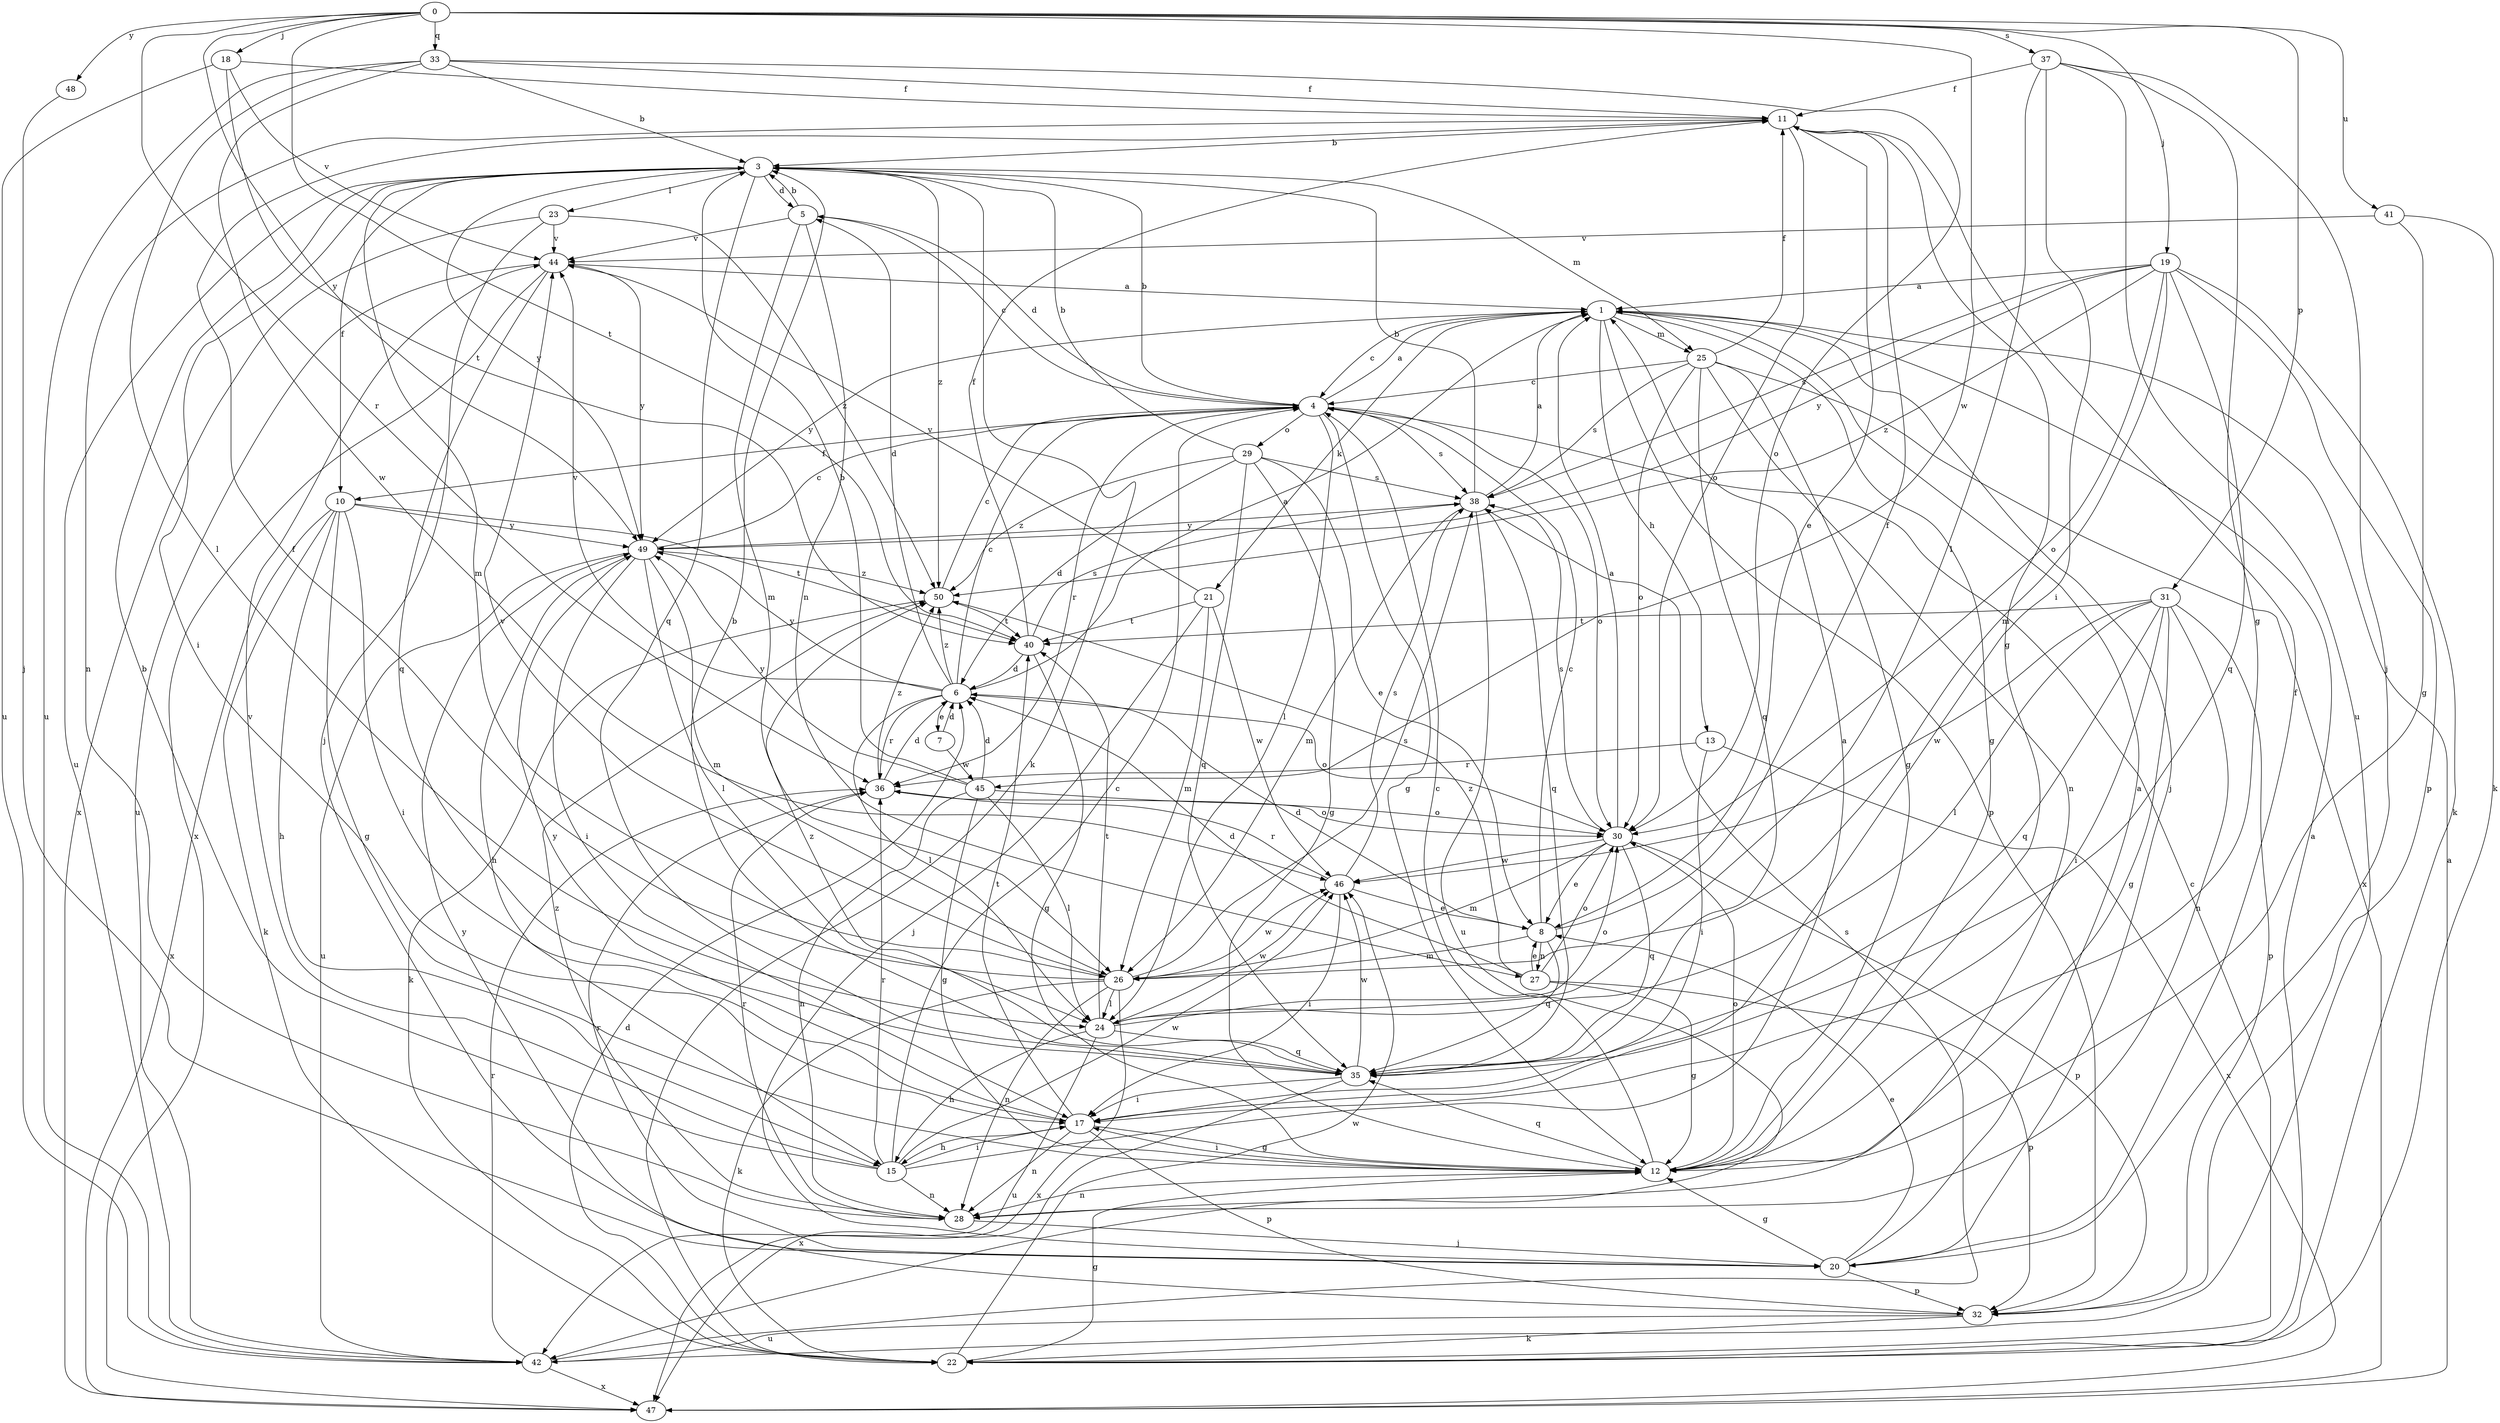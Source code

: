 strict digraph  {
0;
1;
3;
4;
5;
6;
7;
8;
10;
11;
12;
13;
15;
17;
18;
19;
20;
21;
22;
23;
24;
25;
26;
27;
28;
29;
30;
31;
32;
33;
35;
36;
37;
38;
40;
41;
42;
44;
45;
46;
47;
48;
49;
50;
0 -> 18  [label=j];
0 -> 19  [label=j];
0 -> 31  [label=p];
0 -> 33  [label=q];
0 -> 36  [label=r];
0 -> 37  [label=s];
0 -> 40  [label=t];
0 -> 41  [label=u];
0 -> 45  [label=w];
0 -> 48  [label=y];
0 -> 49  [label=y];
1 -> 4  [label=c];
1 -> 12  [label=g];
1 -> 13  [label=h];
1 -> 20  [label=j];
1 -> 21  [label=k];
1 -> 25  [label=m];
1 -> 32  [label=p];
1 -> 49  [label=y];
3 -> 5  [label=d];
3 -> 10  [label=f];
3 -> 17  [label=i];
3 -> 22  [label=k];
3 -> 23  [label=l];
3 -> 25  [label=m];
3 -> 26  [label=m];
3 -> 35  [label=q];
3 -> 42  [label=u];
3 -> 49  [label=y];
3 -> 50  [label=z];
4 -> 1  [label=a];
4 -> 3  [label=b];
4 -> 5  [label=d];
4 -> 10  [label=f];
4 -> 12  [label=g];
4 -> 24  [label=l];
4 -> 29  [label=o];
4 -> 30  [label=o];
4 -> 36  [label=r];
4 -> 38  [label=s];
5 -> 3  [label=b];
5 -> 4  [label=c];
5 -> 26  [label=m];
5 -> 27  [label=n];
5 -> 44  [label=v];
6 -> 1  [label=a];
6 -> 4  [label=c];
6 -> 5  [label=d];
6 -> 7  [label=e];
6 -> 24  [label=l];
6 -> 30  [label=o];
6 -> 36  [label=r];
6 -> 44  [label=v];
6 -> 49  [label=y];
6 -> 50  [label=z];
7 -> 6  [label=d];
7 -> 45  [label=w];
8 -> 4  [label=c];
8 -> 6  [label=d];
8 -> 11  [label=f];
8 -> 26  [label=m];
8 -> 27  [label=n];
8 -> 35  [label=q];
10 -> 12  [label=g];
10 -> 15  [label=h];
10 -> 17  [label=i];
10 -> 22  [label=k];
10 -> 40  [label=t];
10 -> 47  [label=x];
10 -> 49  [label=y];
11 -> 3  [label=b];
11 -> 8  [label=e];
11 -> 12  [label=g];
11 -> 28  [label=n];
11 -> 30  [label=o];
12 -> 4  [label=c];
12 -> 17  [label=i];
12 -> 28  [label=n];
12 -> 30  [label=o];
12 -> 35  [label=q];
13 -> 17  [label=i];
13 -> 36  [label=r];
13 -> 47  [label=x];
15 -> 1  [label=a];
15 -> 3  [label=b];
15 -> 4  [label=c];
15 -> 17  [label=i];
15 -> 28  [label=n];
15 -> 36  [label=r];
15 -> 44  [label=v];
15 -> 46  [label=w];
17 -> 12  [label=g];
17 -> 15  [label=h];
17 -> 28  [label=n];
17 -> 32  [label=p];
17 -> 40  [label=t];
17 -> 49  [label=y];
18 -> 11  [label=f];
18 -> 40  [label=t];
18 -> 42  [label=u];
18 -> 44  [label=v];
19 -> 1  [label=a];
19 -> 22  [label=k];
19 -> 26  [label=m];
19 -> 30  [label=o];
19 -> 32  [label=p];
19 -> 35  [label=q];
19 -> 38  [label=s];
19 -> 49  [label=y];
19 -> 50  [label=z];
20 -> 1  [label=a];
20 -> 8  [label=e];
20 -> 11  [label=f];
20 -> 12  [label=g];
20 -> 32  [label=p];
20 -> 36  [label=r];
21 -> 20  [label=j];
21 -> 26  [label=m];
21 -> 40  [label=t];
21 -> 44  [label=v];
21 -> 46  [label=w];
22 -> 1  [label=a];
22 -> 4  [label=c];
22 -> 6  [label=d];
22 -> 12  [label=g];
22 -> 46  [label=w];
23 -> 20  [label=j];
23 -> 44  [label=v];
23 -> 47  [label=x];
23 -> 50  [label=z];
24 -> 15  [label=h];
24 -> 30  [label=o];
24 -> 35  [label=q];
24 -> 40  [label=t];
24 -> 42  [label=u];
24 -> 46  [label=w];
25 -> 4  [label=c];
25 -> 11  [label=f];
25 -> 12  [label=g];
25 -> 28  [label=n];
25 -> 30  [label=o];
25 -> 35  [label=q];
25 -> 38  [label=s];
25 -> 47  [label=x];
26 -> 11  [label=f];
26 -> 22  [label=k];
26 -> 24  [label=l];
26 -> 28  [label=n];
26 -> 38  [label=s];
26 -> 44  [label=v];
26 -> 46  [label=w];
26 -> 47  [label=x];
27 -> 6  [label=d];
27 -> 8  [label=e];
27 -> 12  [label=g];
27 -> 30  [label=o];
27 -> 32  [label=p];
27 -> 50  [label=z];
28 -> 20  [label=j];
28 -> 36  [label=r];
28 -> 50  [label=z];
29 -> 3  [label=b];
29 -> 6  [label=d];
29 -> 8  [label=e];
29 -> 12  [label=g];
29 -> 35  [label=q];
29 -> 38  [label=s];
29 -> 50  [label=z];
30 -> 1  [label=a];
30 -> 8  [label=e];
30 -> 26  [label=m];
30 -> 32  [label=p];
30 -> 35  [label=q];
30 -> 38  [label=s];
30 -> 46  [label=w];
31 -> 12  [label=g];
31 -> 17  [label=i];
31 -> 24  [label=l];
31 -> 28  [label=n];
31 -> 32  [label=p];
31 -> 35  [label=q];
31 -> 40  [label=t];
31 -> 46  [label=w];
32 -> 22  [label=k];
32 -> 42  [label=u];
32 -> 49  [label=y];
33 -> 3  [label=b];
33 -> 11  [label=f];
33 -> 24  [label=l];
33 -> 30  [label=o];
33 -> 42  [label=u];
33 -> 46  [label=w];
35 -> 3  [label=b];
35 -> 17  [label=i];
35 -> 46  [label=w];
35 -> 47  [label=x];
35 -> 50  [label=z];
36 -> 6  [label=d];
36 -> 30  [label=o];
36 -> 50  [label=z];
37 -> 11  [label=f];
37 -> 12  [label=g];
37 -> 17  [label=i];
37 -> 20  [label=j];
37 -> 24  [label=l];
37 -> 42  [label=u];
38 -> 1  [label=a];
38 -> 3  [label=b];
38 -> 26  [label=m];
38 -> 35  [label=q];
38 -> 42  [label=u];
38 -> 49  [label=y];
40 -> 6  [label=d];
40 -> 11  [label=f];
40 -> 12  [label=g];
40 -> 38  [label=s];
41 -> 12  [label=g];
41 -> 22  [label=k];
41 -> 44  [label=v];
42 -> 36  [label=r];
42 -> 38  [label=s];
42 -> 47  [label=x];
44 -> 1  [label=a];
44 -> 35  [label=q];
44 -> 42  [label=u];
44 -> 47  [label=x];
44 -> 49  [label=y];
45 -> 3  [label=b];
45 -> 6  [label=d];
45 -> 12  [label=g];
45 -> 24  [label=l];
45 -> 28  [label=n];
45 -> 30  [label=o];
45 -> 49  [label=y];
46 -> 8  [label=e];
46 -> 17  [label=i];
46 -> 36  [label=r];
46 -> 38  [label=s];
47 -> 1  [label=a];
48 -> 20  [label=j];
49 -> 4  [label=c];
49 -> 15  [label=h];
49 -> 17  [label=i];
49 -> 24  [label=l];
49 -> 26  [label=m];
49 -> 42  [label=u];
49 -> 50  [label=z];
50 -> 4  [label=c];
50 -> 22  [label=k];
50 -> 40  [label=t];
}

